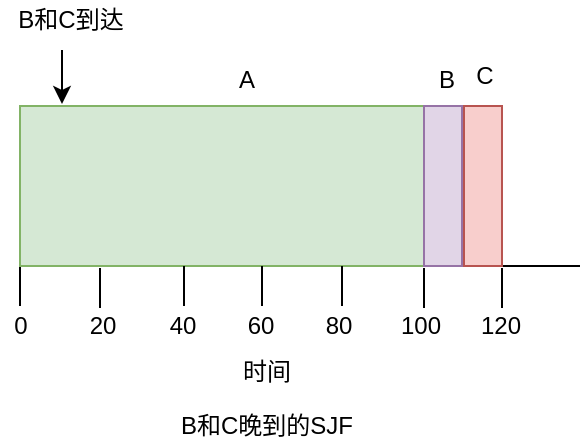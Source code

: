 <mxfile version="14.5.1" type="github">
  <diagram id="a5YVqa6mbebPQormwVHK" name="第 1 页">
    <mxGraphModel dx="1422" dy="706" grid="0" gridSize="10" guides="1" tooltips="1" connect="1" arrows="1" fold="1" page="1" pageScale="1" pageWidth="827" pageHeight="1169" math="0" shadow="0">
      <root>
        <mxCell id="0" />
        <mxCell id="1" parent="0" />
        <mxCell id="v_O5gBB15HhAW3YnKxf2-24" style="edgeStyle=orthogonalEdgeStyle;rounded=0;orthogonalLoop=1;jettySize=auto;html=1;exitX=0;exitY=1;exitDx=0;exitDy=0;endArrow=none;endFill=0;" edge="1" parent="1" source="v_O5gBB15HhAW3YnKxf2-35">
          <mxGeometry relative="1" as="geometry">
            <mxPoint x="160" y="180" as="targetPoint" />
          </mxGeometry>
        </mxCell>
        <mxCell id="v_O5gBB15HhAW3YnKxf2-25" value="时间" style="text;html=1;align=center;verticalAlign=middle;resizable=0;points=[];autosize=1;" vertex="1" parent="1">
          <mxGeometry x="263" y="203" width="40" height="20" as="geometry" />
        </mxCell>
        <mxCell id="v_O5gBB15HhAW3YnKxf2-26" value="" style="endArrow=none;html=1;" edge="1" parent="1">
          <mxGeometry width="50" height="50" relative="1" as="geometry">
            <mxPoint x="160" y="160" as="sourcePoint" />
            <mxPoint x="440" y="160" as="targetPoint" />
          </mxGeometry>
        </mxCell>
        <mxCell id="v_O5gBB15HhAW3YnKxf2-27" value="80" style="text;html=1;align=center;verticalAlign=middle;resizable=0;points=[];autosize=1;" vertex="1" parent="1">
          <mxGeometry x="304" y="180" width="30" height="20" as="geometry" />
        </mxCell>
        <mxCell id="v_O5gBB15HhAW3YnKxf2-28" value="100" style="text;html=1;align=center;verticalAlign=middle;resizable=0;points=[];autosize=1;" vertex="1" parent="1">
          <mxGeometry x="340" y="180" width="40" height="20" as="geometry" />
        </mxCell>
        <mxCell id="v_O5gBB15HhAW3YnKxf2-29" value="120" style="text;html=1;align=center;verticalAlign=middle;resizable=0;points=[];autosize=1;" vertex="1" parent="1">
          <mxGeometry x="380" y="180" width="40" height="20" as="geometry" />
        </mxCell>
        <mxCell id="v_O5gBB15HhAW3YnKxf2-30" value="B和C晚到的SJF" style="text;html=1;align=center;verticalAlign=middle;resizable=0;points=[];autosize=1;" vertex="1" parent="1">
          <mxGeometry x="233" y="230" width="100" height="20" as="geometry" />
        </mxCell>
        <mxCell id="v_O5gBB15HhAW3YnKxf2-31" value="0" style="text;html=1;align=center;verticalAlign=middle;resizable=0;points=[];autosize=1;" vertex="1" parent="1">
          <mxGeometry x="150" y="180" width="20" height="20" as="geometry" />
        </mxCell>
        <mxCell id="v_O5gBB15HhAW3YnKxf2-32" value="20" style="text;html=1;align=center;verticalAlign=middle;resizable=0;points=[];autosize=1;" vertex="1" parent="1">
          <mxGeometry x="189" y="181" width="23" height="18" as="geometry" />
        </mxCell>
        <mxCell id="v_O5gBB15HhAW3YnKxf2-33" value="40" style="text;html=1;align=center;verticalAlign=middle;resizable=0;points=[];autosize=1;" vertex="1" parent="1">
          <mxGeometry x="229" y="181" width="23" height="18" as="geometry" />
        </mxCell>
        <mxCell id="v_O5gBB15HhAW3YnKxf2-34" value="60" style="text;html=1;align=center;verticalAlign=middle;resizable=0;points=[];autosize=1;" vertex="1" parent="1">
          <mxGeometry x="265" y="180" width="30" height="20" as="geometry" />
        </mxCell>
        <mxCell id="v_O5gBB15HhAW3YnKxf2-35" value="" style="rounded=0;whiteSpace=wrap;html=1;fillColor=#d5e8d4;strokeColor=#82b366;" vertex="1" parent="1">
          <mxGeometry x="160" y="80" width="210" height="80" as="geometry" />
        </mxCell>
        <mxCell id="v_O5gBB15HhAW3YnKxf2-36" value="" style="rounded=0;whiteSpace=wrap;html=1;fillColor=#e1d5e7;strokeColor=#9673a6;" vertex="1" parent="1">
          <mxGeometry x="362" y="80" width="19" height="80" as="geometry" />
        </mxCell>
        <mxCell id="v_O5gBB15HhAW3YnKxf2-37" value="A" style="text;html=1;align=center;verticalAlign=middle;resizable=0;points=[];autosize=1;" vertex="1" parent="1">
          <mxGeometry x="263" y="57" width="20" height="20" as="geometry" />
        </mxCell>
        <mxCell id="v_O5gBB15HhAW3YnKxf2-38" value="B" style="text;html=1;align=center;verticalAlign=middle;resizable=0;points=[];autosize=1;" vertex="1" parent="1">
          <mxGeometry x="363" y="57" width="20" height="20" as="geometry" />
        </mxCell>
        <mxCell id="v_O5gBB15HhAW3YnKxf2-39" value="" style="rounded=0;whiteSpace=wrap;html=1;fillColor=#f8cecc;strokeColor=#b85450;" vertex="1" parent="1">
          <mxGeometry x="382" y="80" width="19" height="80" as="geometry" />
        </mxCell>
        <mxCell id="v_O5gBB15HhAW3YnKxf2-40" style="edgeStyle=orthogonalEdgeStyle;rounded=0;orthogonalLoop=1;jettySize=auto;html=1;exitX=0;exitY=1;exitDx=0;exitDy=0;endArrow=none;endFill=0;" edge="1" parent="1">
          <mxGeometry relative="1" as="geometry">
            <mxPoint x="200" y="181" as="targetPoint" />
            <mxPoint x="200" y="161" as="sourcePoint" />
          </mxGeometry>
        </mxCell>
        <mxCell id="v_O5gBB15HhAW3YnKxf2-41" style="edgeStyle=orthogonalEdgeStyle;rounded=0;orthogonalLoop=1;jettySize=auto;html=1;exitX=0;exitY=1;exitDx=0;exitDy=0;endArrow=none;endFill=0;" edge="1" parent="1">
          <mxGeometry relative="1" as="geometry">
            <mxPoint x="242" y="180" as="targetPoint" />
            <mxPoint x="242" y="160" as="sourcePoint" />
          </mxGeometry>
        </mxCell>
        <mxCell id="v_O5gBB15HhAW3YnKxf2-42" style="edgeStyle=orthogonalEdgeStyle;rounded=0;orthogonalLoop=1;jettySize=auto;html=1;exitX=0;exitY=1;exitDx=0;exitDy=0;endArrow=none;endFill=0;" edge="1" parent="1">
          <mxGeometry relative="1" as="geometry">
            <mxPoint x="281" y="180" as="targetPoint" />
            <mxPoint x="281" y="160" as="sourcePoint" />
          </mxGeometry>
        </mxCell>
        <mxCell id="v_O5gBB15HhAW3YnKxf2-43" style="edgeStyle=orthogonalEdgeStyle;rounded=0;orthogonalLoop=1;jettySize=auto;html=1;exitX=0;exitY=1;exitDx=0;exitDy=0;endArrow=none;endFill=0;" edge="1" parent="1">
          <mxGeometry relative="1" as="geometry">
            <mxPoint x="321" y="180" as="targetPoint" />
            <mxPoint x="321" y="160" as="sourcePoint" />
          </mxGeometry>
        </mxCell>
        <mxCell id="v_O5gBB15HhAW3YnKxf2-44" style="edgeStyle=orthogonalEdgeStyle;rounded=0;orthogonalLoop=1;jettySize=auto;html=1;exitX=0;exitY=1;exitDx=0;exitDy=0;endArrow=none;endFill=0;" edge="1" parent="1">
          <mxGeometry relative="1" as="geometry">
            <mxPoint x="362" y="181" as="targetPoint" />
            <mxPoint x="362" y="161" as="sourcePoint" />
          </mxGeometry>
        </mxCell>
        <mxCell id="v_O5gBB15HhAW3YnKxf2-45" style="edgeStyle=orthogonalEdgeStyle;rounded=0;orthogonalLoop=1;jettySize=auto;html=1;exitX=0;exitY=1;exitDx=0;exitDy=0;endArrow=none;endFill=0;" edge="1" parent="1">
          <mxGeometry relative="1" as="geometry">
            <mxPoint x="401" y="181" as="targetPoint" />
            <mxPoint x="401" y="161" as="sourcePoint" />
          </mxGeometry>
        </mxCell>
        <mxCell id="v_O5gBB15HhAW3YnKxf2-46" value="C" style="text;html=1;align=center;verticalAlign=middle;resizable=0;points=[];autosize=1;" vertex="1" parent="1">
          <mxGeometry x="382" y="55" width="20" height="20" as="geometry" />
        </mxCell>
        <mxCell id="v_O5gBB15HhAW3YnKxf2-47" value="B和C到达" style="text;html=1;align=center;verticalAlign=middle;resizable=0;points=[];autosize=1;" vertex="1" parent="1">
          <mxGeometry x="150" y="27" width="70" height="20" as="geometry" />
        </mxCell>
        <mxCell id="v_O5gBB15HhAW3YnKxf2-51" value="" style="endArrow=classic;html=1;" edge="1" parent="1">
          <mxGeometry width="50" height="50" relative="1" as="geometry">
            <mxPoint x="181" y="52" as="sourcePoint" />
            <mxPoint x="181" y="79" as="targetPoint" />
          </mxGeometry>
        </mxCell>
      </root>
    </mxGraphModel>
  </diagram>
</mxfile>

